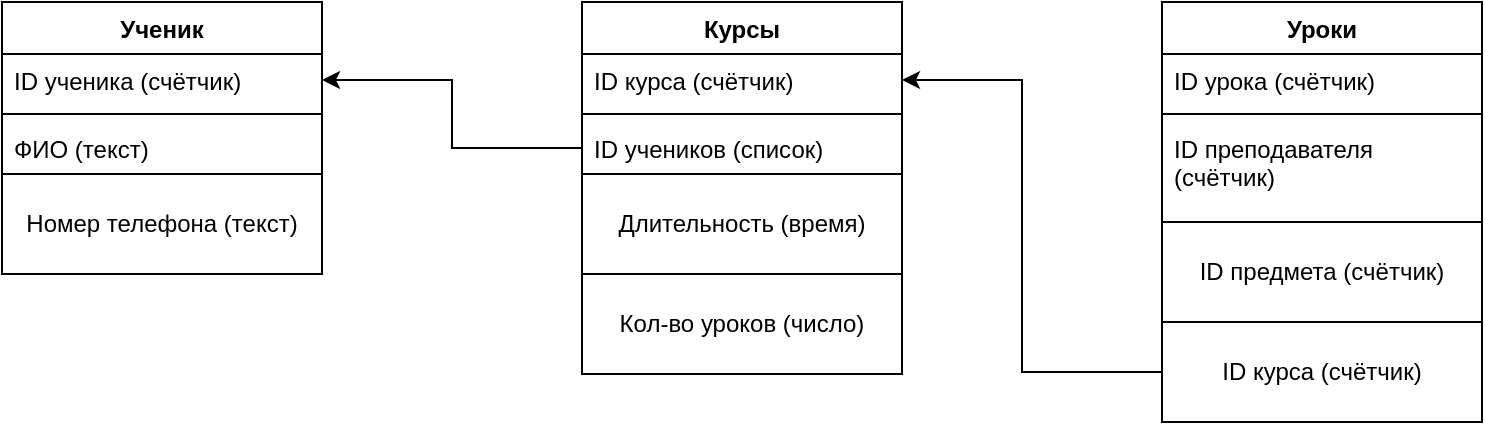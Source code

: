 <mxfile version="21.6.5" type="device">
  <diagram name="Страница 1" id="uYBWi6YknykVQXLadrlM">
    <mxGraphModel dx="1002" dy="575" grid="1" gridSize="10" guides="1" tooltips="1" connect="1" arrows="1" fold="1" page="1" pageScale="1" pageWidth="827" pageHeight="1169" math="0" shadow="0">
      <root>
        <mxCell id="0" />
        <mxCell id="1" parent="0" />
        <mxCell id="x4aL_yg12Eag-uVYPV-x-1" value="Ученик" style="swimlane;fontStyle=1;align=center;verticalAlign=top;childLayout=stackLayout;horizontal=1;startSize=26;horizontalStack=0;resizeParent=1;resizeParentMax=0;resizeLast=0;collapsible=1;marginBottom=0;whiteSpace=wrap;html=1;" parent="1" vertex="1">
          <mxGeometry x="30" y="84" width="160" height="136" as="geometry" />
        </mxCell>
        <mxCell id="x4aL_yg12Eag-uVYPV-x-2" value="ID ученика (счётчик)" style="text;strokeColor=none;fillColor=none;align=left;verticalAlign=top;spacingLeft=4;spacingRight=4;overflow=hidden;rotatable=0;points=[[0,0.5],[1,0.5]];portConstraint=eastwest;whiteSpace=wrap;html=1;" parent="x4aL_yg12Eag-uVYPV-x-1" vertex="1">
          <mxGeometry y="26" width="160" height="26" as="geometry" />
        </mxCell>
        <mxCell id="x4aL_yg12Eag-uVYPV-x-3" value="" style="line;strokeWidth=1;fillColor=none;align=left;verticalAlign=middle;spacingTop=-1;spacingLeft=3;spacingRight=3;rotatable=0;labelPosition=right;points=[];portConstraint=eastwest;strokeColor=inherit;" parent="x4aL_yg12Eag-uVYPV-x-1" vertex="1">
          <mxGeometry y="52" width="160" height="8" as="geometry" />
        </mxCell>
        <mxCell id="x4aL_yg12Eag-uVYPV-x-4" value="ФИО (текст)" style="text;strokeColor=none;fillColor=none;align=left;verticalAlign=top;spacingLeft=4;spacingRight=4;overflow=hidden;rotatable=0;points=[[0,0.5],[1,0.5]];portConstraint=eastwest;whiteSpace=wrap;html=1;" parent="x4aL_yg12Eag-uVYPV-x-1" vertex="1">
          <mxGeometry y="60" width="160" height="26" as="geometry" />
        </mxCell>
        <mxCell id="x4aL_yg12Eag-uVYPV-x-5" value="Номер телефона (текст)" style="html=1;whiteSpace=wrap;" parent="x4aL_yg12Eag-uVYPV-x-1" vertex="1">
          <mxGeometry y="86" width="160" height="50" as="geometry" />
        </mxCell>
        <mxCell id="x4aL_yg12Eag-uVYPV-x-6" value="Курсы" style="swimlane;fontStyle=1;align=center;verticalAlign=top;childLayout=stackLayout;horizontal=1;startSize=26;horizontalStack=0;resizeParent=1;resizeParentMax=0;resizeLast=0;collapsible=1;marginBottom=0;whiteSpace=wrap;html=1;" parent="1" vertex="1">
          <mxGeometry x="320" y="84" width="160" height="186" as="geometry" />
        </mxCell>
        <mxCell id="x4aL_yg12Eag-uVYPV-x-7" value="ID курса (счётчик)" style="text;strokeColor=none;fillColor=none;align=left;verticalAlign=top;spacingLeft=4;spacingRight=4;overflow=hidden;rotatable=0;points=[[0,0.5],[1,0.5]];portConstraint=eastwest;whiteSpace=wrap;html=1;" parent="x4aL_yg12Eag-uVYPV-x-6" vertex="1">
          <mxGeometry y="26" width="160" height="26" as="geometry" />
        </mxCell>
        <mxCell id="x4aL_yg12Eag-uVYPV-x-8" value="" style="line;strokeWidth=1;fillColor=none;align=left;verticalAlign=middle;spacingTop=-1;spacingLeft=3;spacingRight=3;rotatable=0;labelPosition=right;points=[];portConstraint=eastwest;strokeColor=inherit;" parent="x4aL_yg12Eag-uVYPV-x-6" vertex="1">
          <mxGeometry y="52" width="160" height="8" as="geometry" />
        </mxCell>
        <mxCell id="x4aL_yg12Eag-uVYPV-x-9" value="ID учеников (список)" style="text;strokeColor=none;fillColor=none;align=left;verticalAlign=top;spacingLeft=4;spacingRight=4;overflow=hidden;rotatable=0;points=[[0,0.5],[1,0.5]];portConstraint=eastwest;whiteSpace=wrap;html=1;" parent="x4aL_yg12Eag-uVYPV-x-6" vertex="1">
          <mxGeometry y="60" width="160" height="26" as="geometry" />
        </mxCell>
        <mxCell id="x4aL_yg12Eag-uVYPV-x-10" value="Длительность (время)" style="html=1;whiteSpace=wrap;" parent="x4aL_yg12Eag-uVYPV-x-6" vertex="1">
          <mxGeometry y="86" width="160" height="50" as="geometry" />
        </mxCell>
        <mxCell id="x4aL_yg12Eag-uVYPV-x-11" value="Кол-во уроков (число)" style="html=1;whiteSpace=wrap;" parent="x4aL_yg12Eag-uVYPV-x-6" vertex="1">
          <mxGeometry y="136" width="160" height="50" as="geometry" />
        </mxCell>
        <mxCell id="Fp5cUHVa1AVCzLWp-yhm-1" style="edgeStyle=orthogonalEdgeStyle;rounded=0;orthogonalLoop=1;jettySize=auto;html=1;" edge="1" parent="1" source="x4aL_yg12Eag-uVYPV-x-9" target="x4aL_yg12Eag-uVYPV-x-2">
          <mxGeometry relative="1" as="geometry" />
        </mxCell>
        <mxCell id="Fp5cUHVa1AVCzLWp-yhm-2" value="Уроки" style="swimlane;fontStyle=1;align=center;verticalAlign=top;childLayout=stackLayout;horizontal=1;startSize=26;horizontalStack=0;resizeParent=1;resizeParentMax=0;resizeLast=0;collapsible=1;marginBottom=0;whiteSpace=wrap;html=1;" vertex="1" parent="1">
          <mxGeometry x="610" y="84" width="160" height="210" as="geometry" />
        </mxCell>
        <mxCell id="Fp5cUHVa1AVCzLWp-yhm-3" value="ID урока (счётчик)" style="text;strokeColor=none;fillColor=none;align=left;verticalAlign=top;spacingLeft=4;spacingRight=4;overflow=hidden;rotatable=0;points=[[0,0.5],[1,0.5]];portConstraint=eastwest;whiteSpace=wrap;html=1;" vertex="1" parent="Fp5cUHVa1AVCzLWp-yhm-2">
          <mxGeometry y="26" width="160" height="26" as="geometry" />
        </mxCell>
        <mxCell id="Fp5cUHVa1AVCzLWp-yhm-4" value="" style="line;strokeWidth=1;fillColor=none;align=left;verticalAlign=middle;spacingTop=-1;spacingLeft=3;spacingRight=3;rotatable=0;labelPosition=right;points=[];portConstraint=eastwest;strokeColor=inherit;" vertex="1" parent="Fp5cUHVa1AVCzLWp-yhm-2">
          <mxGeometry y="52" width="160" height="8" as="geometry" />
        </mxCell>
        <mxCell id="Fp5cUHVa1AVCzLWp-yhm-5" value="ID преподавателя (счётчик)" style="text;strokeColor=none;fillColor=none;align=left;verticalAlign=top;spacingLeft=4;spacingRight=4;overflow=hidden;rotatable=0;points=[[0,0.5],[1,0.5]];portConstraint=eastwest;whiteSpace=wrap;html=1;" vertex="1" parent="Fp5cUHVa1AVCzLWp-yhm-2">
          <mxGeometry y="60" width="160" height="50" as="geometry" />
        </mxCell>
        <mxCell id="Fp5cUHVa1AVCzLWp-yhm-6" value="ID предмета (счётчик)" style="html=1;whiteSpace=wrap;" vertex="1" parent="Fp5cUHVa1AVCzLWp-yhm-2">
          <mxGeometry y="110" width="160" height="50" as="geometry" />
        </mxCell>
        <mxCell id="Fp5cUHVa1AVCzLWp-yhm-7" value="ID курса (счётчик)" style="html=1;whiteSpace=wrap;" vertex="1" parent="Fp5cUHVa1AVCzLWp-yhm-2">
          <mxGeometry y="160" width="160" height="50" as="geometry" />
        </mxCell>
        <mxCell id="Fp5cUHVa1AVCzLWp-yhm-12" style="edgeStyle=orthogonalEdgeStyle;rounded=0;orthogonalLoop=1;jettySize=auto;html=1;" edge="1" parent="1" source="Fp5cUHVa1AVCzLWp-yhm-7" target="x4aL_yg12Eag-uVYPV-x-7">
          <mxGeometry relative="1" as="geometry">
            <Array as="points">
              <mxPoint x="540" y="269" />
              <mxPoint x="540" y="123" />
            </Array>
          </mxGeometry>
        </mxCell>
      </root>
    </mxGraphModel>
  </diagram>
</mxfile>

